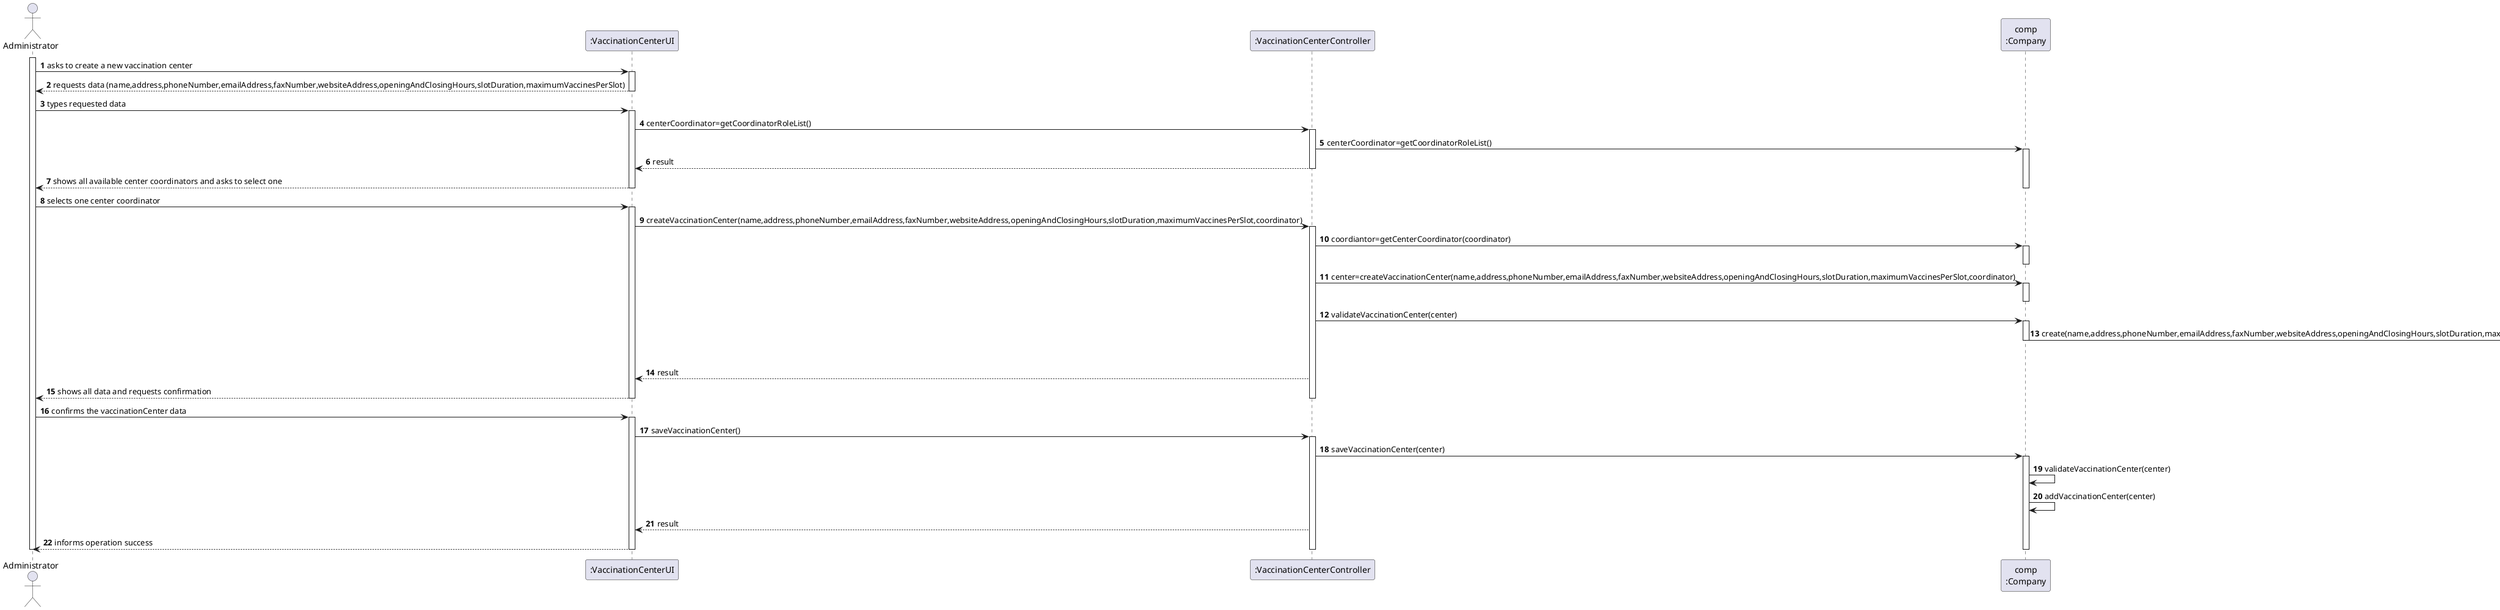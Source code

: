 @startuml US09_SD
autonumber
actor "Administrator" as ADM

participant ":VaccinationCenterUI" as UI
participant ":VaccinationCenterController" as CTRL
participant "comp\n:Company" as COMP

activate ADM
ADM -> UI : asks to create a new vaccination center
activate UI
UI --> ADM : requests data (name,address,phoneNumber,emailAddress,faxNumber,websiteAddress,openingAndClosingHours,slotDuration,maximumVaccinesPerSlot)
deactivate UI

ADM -> UI : types requested data
activate UI

UI -> CTRL : centerCoordinator=getCoordinatorRoleList()
activate CTRL

CTRL-> COMP : centerCoordinator=getCoordinatorRoleList()
activate COMP

CTRL --> UI : result
deactivate CTRL

UI --> ADM : shows all available center coordinators and asks to select one
deactivate UI
deactivate COMP

ADM -> UI : selects one center coordinator
activate UI

UI -> CTRL : createVaccinationCenter(name,address,phoneNumber,emailAddress,faxNumber,websiteAddress,openingAndClosingHours,slotDuration,maximumVaccinesPerSlot,coordinator)
activate CTRL

CTRL -> COMP : coordiantor=getCenterCoordinator(coordinator)
activate COMP
deactivate COMP

CTRL -> COMP: center=createVaccinationCenter(name,address,phoneNumber,emailAddress,faxNumber,websiteAddress,openingAndClosingHours,slotDuration,maximumVaccinesPerSlot,coordinator)
activate COMP
deactivate COMP

CTRL -> COMP: validateVaccinationCenter(center)
activate COMP

create "center\n:VaccinationCenter" as CENTER
COMP -> CENTER : create(name,address,phoneNumber,emailAddress,faxNumber,websiteAddress,openingAndClosingHours,slotDuration,maximumVaccinesPerSlot,coordinator)
deactivate COMP

CTRL --> UI : result

UI --> ADM: shows all data and requests confirmation
deactivate COMP
deactivate CTRL
deactivate UI

ADM -> UI : confirms the vaccinationCenter data
activate UI
UI -> CTRL : saveVaccinationCenter()
activate CTRL

CTRL -> COMP : saveVaccinationCenter(center)
activate COMP

COMP -> COMP : validateVaccinationCenter(center)
COMP -> COMP : addVaccinationCenter(center)

CTRL --> UI : result

UI --> ADM : informs operation success
deactivate COMP
deactivate CTRL
deactivate UI

deactivate ADM

@enduml